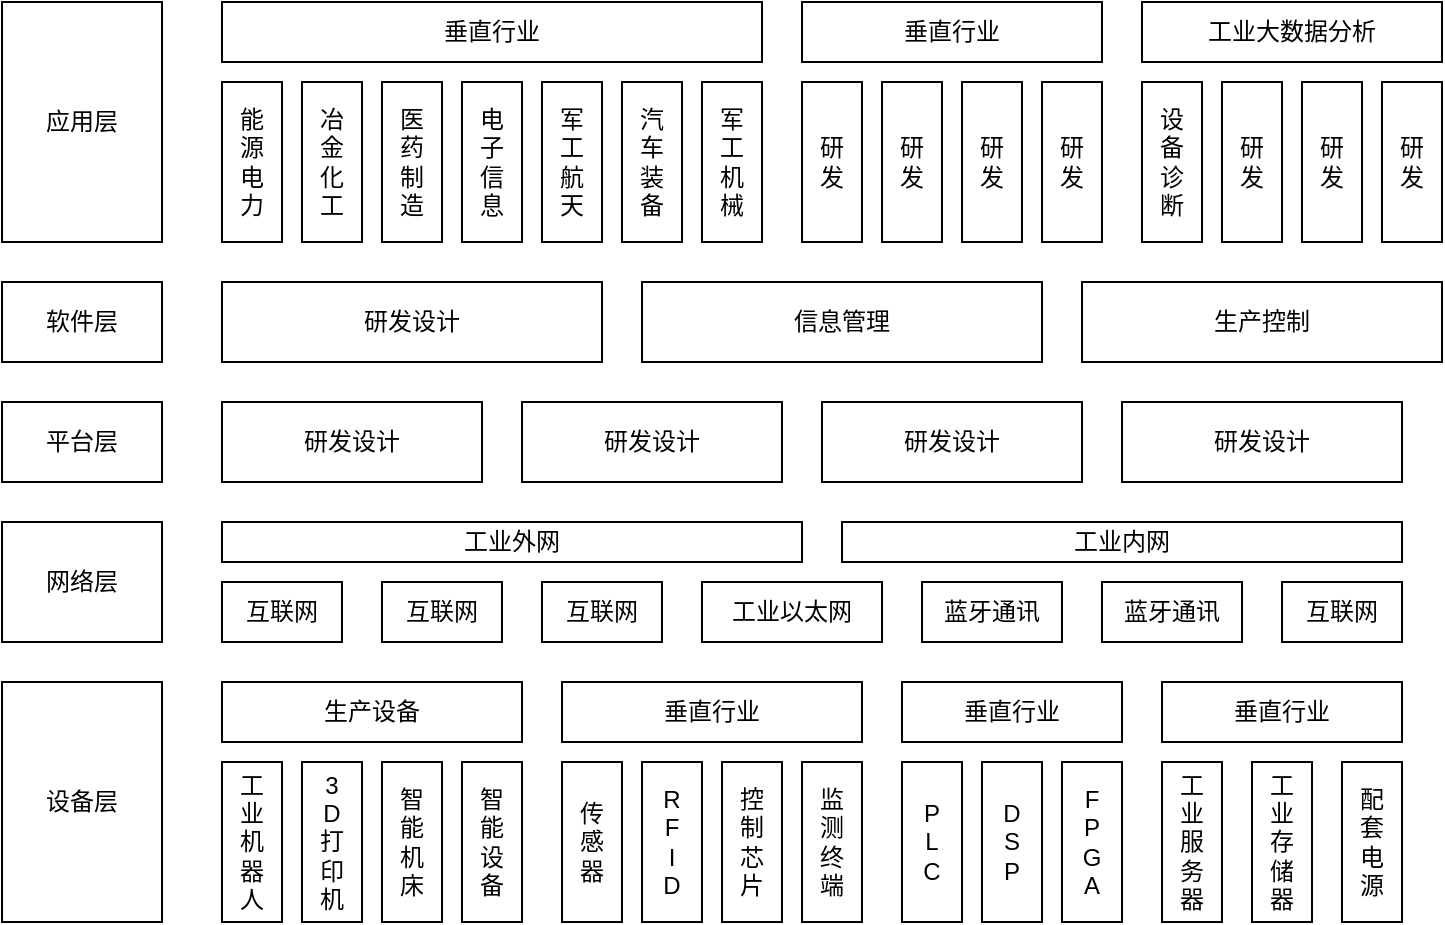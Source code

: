 <mxfile version="15.4.3" type="github">
  <diagram id="yiBgiRCkKJPcv2Lnv_mv" name="Page-1">
    <mxGraphModel dx="920" dy="558" grid="1" gridSize="10" guides="1" tooltips="1" connect="1" arrows="1" fold="1" page="1" pageScale="1" pageWidth="850" pageHeight="1100" math="0" shadow="0">
      <root>
        <mxCell id="0" />
        <mxCell id="1" parent="0" />
        <mxCell id="rwNXe6uteSH2ScPEwT7D-1" value="应用层" style="rounded=0;whiteSpace=wrap;html=1;" vertex="1" parent="1">
          <mxGeometry x="120" y="80" width="80" height="120" as="geometry" />
        </mxCell>
        <mxCell id="rwNXe6uteSH2ScPEwT7D-2" value="垂直行业" style="rounded=0;whiteSpace=wrap;html=1;" vertex="1" parent="1">
          <mxGeometry x="230" y="80" width="270" height="30" as="geometry" />
        </mxCell>
        <mxCell id="rwNXe6uteSH2ScPEwT7D-3" value="垂直行业" style="rounded=0;whiteSpace=wrap;html=1;" vertex="1" parent="1">
          <mxGeometry x="520" y="80" width="150" height="30" as="geometry" />
        </mxCell>
        <mxCell id="rwNXe6uteSH2ScPEwT7D-5" value="能&lt;br&gt;源&lt;br&gt;电&lt;br&gt;力" style="rounded=0;whiteSpace=wrap;html=1;" vertex="1" parent="1">
          <mxGeometry x="230" y="120" width="30" height="80" as="geometry" />
        </mxCell>
        <mxCell id="rwNXe6uteSH2ScPEwT7D-6" value="冶&lt;br&gt;金&lt;br&gt;化&lt;br&gt;工" style="rounded=0;whiteSpace=wrap;html=1;" vertex="1" parent="1">
          <mxGeometry x="270" y="120" width="30" height="80" as="geometry" />
        </mxCell>
        <mxCell id="rwNXe6uteSH2ScPEwT7D-7" value="医&lt;br&gt;药&lt;br&gt;制&lt;br&gt;造" style="rounded=0;whiteSpace=wrap;html=1;" vertex="1" parent="1">
          <mxGeometry x="310" y="120" width="30" height="80" as="geometry" />
        </mxCell>
        <mxCell id="rwNXe6uteSH2ScPEwT7D-8" value="电&lt;br&gt;子&lt;br&gt;信&lt;br&gt;息" style="rounded=0;whiteSpace=wrap;html=1;" vertex="1" parent="1">
          <mxGeometry x="350" y="120" width="30" height="80" as="geometry" />
        </mxCell>
        <mxCell id="rwNXe6uteSH2ScPEwT7D-9" value="军&lt;br&gt;工&lt;br&gt;航&lt;br&gt;天" style="rounded=0;whiteSpace=wrap;html=1;" vertex="1" parent="1">
          <mxGeometry x="390" y="120" width="30" height="80" as="geometry" />
        </mxCell>
        <mxCell id="rwNXe6uteSH2ScPEwT7D-10" value="汽&lt;br&gt;车&lt;br&gt;装&lt;br&gt;备" style="rounded=0;whiteSpace=wrap;html=1;" vertex="1" parent="1">
          <mxGeometry x="430" y="120" width="30" height="80" as="geometry" />
        </mxCell>
        <mxCell id="rwNXe6uteSH2ScPEwT7D-11" value="研&lt;br&gt;发" style="rounded=0;whiteSpace=wrap;html=1;" vertex="1" parent="1">
          <mxGeometry x="520" y="120" width="30" height="80" as="geometry" />
        </mxCell>
        <mxCell id="rwNXe6uteSH2ScPEwT7D-12" value="研&lt;br&gt;发" style="rounded=0;whiteSpace=wrap;html=1;" vertex="1" parent="1">
          <mxGeometry x="560" y="120" width="30" height="80" as="geometry" />
        </mxCell>
        <mxCell id="rwNXe6uteSH2ScPEwT7D-13" value="研&lt;br&gt;发" style="rounded=0;whiteSpace=wrap;html=1;" vertex="1" parent="1">
          <mxGeometry x="600" y="120" width="30" height="80" as="geometry" />
        </mxCell>
        <mxCell id="rwNXe6uteSH2ScPEwT7D-14" value="研&lt;br&gt;发" style="rounded=0;whiteSpace=wrap;html=1;" vertex="1" parent="1">
          <mxGeometry x="640" y="120" width="30" height="80" as="geometry" />
        </mxCell>
        <mxCell id="rwNXe6uteSH2ScPEwT7D-17" value="工业大数据分析" style="rounded=0;whiteSpace=wrap;html=1;" vertex="1" parent="1">
          <mxGeometry x="690" y="80" width="150" height="30" as="geometry" />
        </mxCell>
        <mxCell id="rwNXe6uteSH2ScPEwT7D-18" value="设&lt;br&gt;备&lt;br&gt;诊&lt;br&gt;断" style="rounded=0;whiteSpace=wrap;html=1;" vertex="1" parent="1">
          <mxGeometry x="690" y="120" width="30" height="80" as="geometry" />
        </mxCell>
        <mxCell id="rwNXe6uteSH2ScPEwT7D-19" value="研&lt;br&gt;发" style="rounded=0;whiteSpace=wrap;html=1;" vertex="1" parent="1">
          <mxGeometry x="730" y="120" width="30" height="80" as="geometry" />
        </mxCell>
        <mxCell id="rwNXe6uteSH2ScPEwT7D-20" value="研&lt;br&gt;发" style="rounded=0;whiteSpace=wrap;html=1;" vertex="1" parent="1">
          <mxGeometry x="770" y="120" width="30" height="80" as="geometry" />
        </mxCell>
        <mxCell id="rwNXe6uteSH2ScPEwT7D-21" value="研&lt;br&gt;发" style="rounded=0;whiteSpace=wrap;html=1;" vertex="1" parent="1">
          <mxGeometry x="810" y="120" width="30" height="80" as="geometry" />
        </mxCell>
        <mxCell id="rwNXe6uteSH2ScPEwT7D-22" value="软件层" style="rounded=0;whiteSpace=wrap;html=1;" vertex="1" parent="1">
          <mxGeometry x="120" y="220" width="80" height="40" as="geometry" />
        </mxCell>
        <mxCell id="rwNXe6uteSH2ScPEwT7D-23" style="edgeStyle=orthogonalEdgeStyle;rounded=0;orthogonalLoop=1;jettySize=auto;html=1;exitX=0.5;exitY=1;exitDx=0;exitDy=0;" edge="1" parent="1" source="rwNXe6uteSH2ScPEwT7D-22" target="rwNXe6uteSH2ScPEwT7D-22">
          <mxGeometry relative="1" as="geometry" />
        </mxCell>
        <mxCell id="rwNXe6uteSH2ScPEwT7D-24" value="研发设计" style="rounded=0;whiteSpace=wrap;html=1;" vertex="1" parent="1">
          <mxGeometry x="230" y="220" width="190" height="40" as="geometry" />
        </mxCell>
        <mxCell id="rwNXe6uteSH2ScPEwT7D-25" value="信息管理" style="rounded=0;whiteSpace=wrap;html=1;" vertex="1" parent="1">
          <mxGeometry x="440" y="220" width="200" height="40" as="geometry" />
        </mxCell>
        <mxCell id="rwNXe6uteSH2ScPEwT7D-26" value="生产控制" style="rounded=0;whiteSpace=wrap;html=1;" vertex="1" parent="1">
          <mxGeometry x="660" y="220" width="180" height="40" as="geometry" />
        </mxCell>
        <mxCell id="rwNXe6uteSH2ScPEwT7D-30" value="平台层" style="rounded=0;whiteSpace=wrap;html=1;" vertex="1" parent="1">
          <mxGeometry x="120" y="280" width="80" height="40" as="geometry" />
        </mxCell>
        <mxCell id="rwNXe6uteSH2ScPEwT7D-31" style="edgeStyle=orthogonalEdgeStyle;rounded=0;orthogonalLoop=1;jettySize=auto;html=1;exitX=0.5;exitY=1;exitDx=0;exitDy=0;" edge="1" parent="1" source="rwNXe6uteSH2ScPEwT7D-30" target="rwNXe6uteSH2ScPEwT7D-30">
          <mxGeometry relative="1" as="geometry" />
        </mxCell>
        <mxCell id="rwNXe6uteSH2ScPEwT7D-32" value="研发设计" style="rounded=0;whiteSpace=wrap;html=1;" vertex="1" parent="1">
          <mxGeometry x="230" y="280" width="130" height="40" as="geometry" />
        </mxCell>
        <mxCell id="rwNXe6uteSH2ScPEwT7D-38" value="研发设计" style="rounded=0;whiteSpace=wrap;html=1;" vertex="1" parent="1">
          <mxGeometry x="380" y="280" width="130" height="40" as="geometry" />
        </mxCell>
        <mxCell id="rwNXe6uteSH2ScPEwT7D-39" value="研发设计" style="rounded=0;whiteSpace=wrap;html=1;" vertex="1" parent="1">
          <mxGeometry x="530" y="280" width="130" height="40" as="geometry" />
        </mxCell>
        <mxCell id="rwNXe6uteSH2ScPEwT7D-40" value="研发设计" style="rounded=0;whiteSpace=wrap;html=1;" vertex="1" parent="1">
          <mxGeometry x="680" y="280" width="140" height="40" as="geometry" />
        </mxCell>
        <mxCell id="rwNXe6uteSH2ScPEwT7D-41" value="网络层" style="rounded=0;whiteSpace=wrap;html=1;" vertex="1" parent="1">
          <mxGeometry x="120" y="340" width="80" height="60" as="geometry" />
        </mxCell>
        <mxCell id="rwNXe6uteSH2ScPEwT7D-42" value="工业外网" style="rounded=0;whiteSpace=wrap;html=1;" vertex="1" parent="1">
          <mxGeometry x="230" y="340" width="290" height="20" as="geometry" />
        </mxCell>
        <mxCell id="rwNXe6uteSH2ScPEwT7D-43" value="工业内网" style="rounded=0;whiteSpace=wrap;html=1;" vertex="1" parent="1">
          <mxGeometry x="540" y="340" width="280" height="20" as="geometry" />
        </mxCell>
        <mxCell id="rwNXe6uteSH2ScPEwT7D-44" value="互联网" style="rounded=0;whiteSpace=wrap;html=1;" vertex="1" parent="1">
          <mxGeometry x="230" y="370" width="60" height="30" as="geometry" />
        </mxCell>
        <mxCell id="rwNXe6uteSH2ScPEwT7D-45" value="互联网" style="rounded=0;whiteSpace=wrap;html=1;" vertex="1" parent="1">
          <mxGeometry x="310" y="370" width="60" height="30" as="geometry" />
        </mxCell>
        <mxCell id="rwNXe6uteSH2ScPEwT7D-46" value="互联网" style="rounded=0;whiteSpace=wrap;html=1;" vertex="1" parent="1">
          <mxGeometry x="390" y="370" width="60" height="30" as="geometry" />
        </mxCell>
        <mxCell id="rwNXe6uteSH2ScPEwT7D-48" value="互联网" style="rounded=0;whiteSpace=wrap;html=1;" vertex="1" parent="1">
          <mxGeometry x="760" y="370" width="60" height="30" as="geometry" />
        </mxCell>
        <mxCell id="rwNXe6uteSH2ScPEwT7D-49" value="蓝牙通讯" style="rounded=0;whiteSpace=wrap;html=1;" vertex="1" parent="1">
          <mxGeometry x="670" y="370" width="70" height="30" as="geometry" />
        </mxCell>
        <mxCell id="rwNXe6uteSH2ScPEwT7D-51" value="蓝牙通讯" style="rounded=0;whiteSpace=wrap;html=1;" vertex="1" parent="1">
          <mxGeometry x="580" y="370" width="70" height="30" as="geometry" />
        </mxCell>
        <mxCell id="rwNXe6uteSH2ScPEwT7D-52" value="工业以太网" style="rounded=0;whiteSpace=wrap;html=1;" vertex="1" parent="1">
          <mxGeometry x="470" y="370" width="90" height="30" as="geometry" />
        </mxCell>
        <mxCell id="rwNXe6uteSH2ScPEwT7D-53" value="设备层" style="rounded=0;whiteSpace=wrap;html=1;" vertex="1" parent="1">
          <mxGeometry x="120" y="420" width="80" height="120" as="geometry" />
        </mxCell>
        <mxCell id="rwNXe6uteSH2ScPEwT7D-54" value="生产设备" style="rounded=0;whiteSpace=wrap;html=1;" vertex="1" parent="1">
          <mxGeometry x="230" y="420" width="150" height="30" as="geometry" />
        </mxCell>
        <mxCell id="rwNXe6uteSH2ScPEwT7D-56" value="工&lt;br&gt;业&lt;br&gt;机&lt;br&gt;器&lt;br&gt;人" style="rounded=0;whiteSpace=wrap;html=1;" vertex="1" parent="1">
          <mxGeometry x="230" y="460" width="30" height="80" as="geometry" />
        </mxCell>
        <mxCell id="rwNXe6uteSH2ScPEwT7D-57" value="3&lt;br&gt;D&lt;br&gt;打&lt;br&gt;印&lt;br&gt;机" style="rounded=0;whiteSpace=wrap;html=1;" vertex="1" parent="1">
          <mxGeometry x="270" y="460" width="30" height="80" as="geometry" />
        </mxCell>
        <mxCell id="rwNXe6uteSH2ScPEwT7D-58" value="智&lt;br&gt;能&lt;br&gt;机&lt;br&gt;床" style="rounded=0;whiteSpace=wrap;html=1;" vertex="1" parent="1">
          <mxGeometry x="310" y="460" width="30" height="80" as="geometry" />
        </mxCell>
        <mxCell id="rwNXe6uteSH2ScPEwT7D-59" value="智&lt;br&gt;能&lt;br&gt;设&lt;br&gt;备" style="rounded=0;whiteSpace=wrap;html=1;" vertex="1" parent="1">
          <mxGeometry x="350" y="460" width="30" height="80" as="geometry" />
        </mxCell>
        <mxCell id="rwNXe6uteSH2ScPEwT7D-60" value="传&lt;br&gt;感&lt;br&gt;器" style="rounded=0;whiteSpace=wrap;html=1;" vertex="1" parent="1">
          <mxGeometry x="400" y="460" width="30" height="80" as="geometry" />
        </mxCell>
        <mxCell id="rwNXe6uteSH2ScPEwT7D-61" value="R&lt;br&gt;F&lt;br&gt;I&lt;br&gt;D" style="rounded=0;whiteSpace=wrap;html=1;" vertex="1" parent="1">
          <mxGeometry x="440" y="460" width="30" height="80" as="geometry" />
        </mxCell>
        <mxCell id="rwNXe6uteSH2ScPEwT7D-62" value="控&lt;br&gt;制&lt;br&gt;芯&lt;br&gt;片" style="rounded=0;whiteSpace=wrap;html=1;" vertex="1" parent="1">
          <mxGeometry x="480" y="460" width="30" height="80" as="geometry" />
        </mxCell>
        <mxCell id="rwNXe6uteSH2ScPEwT7D-63" value="监&lt;br&gt;测&lt;br&gt;终&lt;br&gt;端" style="rounded=0;whiteSpace=wrap;html=1;" vertex="1" parent="1">
          <mxGeometry x="520" y="460" width="30" height="80" as="geometry" />
        </mxCell>
        <mxCell id="rwNXe6uteSH2ScPEwT7D-64" value="P&lt;br&gt;L&lt;br&gt;C" style="rounded=0;whiteSpace=wrap;html=1;" vertex="1" parent="1">
          <mxGeometry x="570" y="460" width="30" height="80" as="geometry" />
        </mxCell>
        <mxCell id="rwNXe6uteSH2ScPEwT7D-65" value="D&lt;br&gt;S&lt;br&gt;P" style="rounded=0;whiteSpace=wrap;html=1;" vertex="1" parent="1">
          <mxGeometry x="610" y="460" width="30" height="80" as="geometry" />
        </mxCell>
        <mxCell id="rwNXe6uteSH2ScPEwT7D-67" value="F&lt;br&gt;P&lt;br&gt;G&lt;br&gt;A" style="rounded=0;whiteSpace=wrap;html=1;" vertex="1" parent="1">
          <mxGeometry x="650" y="460" width="30" height="80" as="geometry" />
        </mxCell>
        <mxCell id="rwNXe6uteSH2ScPEwT7D-68" value="工&lt;br&gt;业&lt;br&gt;服&lt;br&gt;务&lt;br&gt;器" style="rounded=0;whiteSpace=wrap;html=1;" vertex="1" parent="1">
          <mxGeometry x="700" y="460" width="30" height="80" as="geometry" />
        </mxCell>
        <mxCell id="rwNXe6uteSH2ScPEwT7D-69" value="工&lt;br&gt;业&lt;br&gt;存&lt;br&gt;储&lt;br&gt;器" style="rounded=0;whiteSpace=wrap;html=1;" vertex="1" parent="1">
          <mxGeometry x="745" y="460" width="30" height="80" as="geometry" />
        </mxCell>
        <mxCell id="rwNXe6uteSH2ScPEwT7D-70" value="配&lt;br&gt;套&lt;br&gt;电&lt;br&gt;源" style="rounded=0;whiteSpace=wrap;html=1;" vertex="1" parent="1">
          <mxGeometry x="790" y="460" width="30" height="80" as="geometry" />
        </mxCell>
        <mxCell id="rwNXe6uteSH2ScPEwT7D-75" value="垂直行业" style="rounded=0;whiteSpace=wrap;html=1;" vertex="1" parent="1">
          <mxGeometry x="400" y="420" width="150" height="30" as="geometry" />
        </mxCell>
        <mxCell id="rwNXe6uteSH2ScPEwT7D-76" value="垂直行业" style="rounded=0;whiteSpace=wrap;html=1;" vertex="1" parent="1">
          <mxGeometry x="570" y="420" width="110" height="30" as="geometry" />
        </mxCell>
        <mxCell id="rwNXe6uteSH2ScPEwT7D-77" value="垂直行业" style="rounded=0;whiteSpace=wrap;html=1;" vertex="1" parent="1">
          <mxGeometry x="700" y="420" width="120" height="30" as="geometry" />
        </mxCell>
        <mxCell id="rwNXe6uteSH2ScPEwT7D-81" value="军&lt;br&gt;工&lt;br&gt;机&lt;br&gt;械" style="rounded=0;whiteSpace=wrap;html=1;" vertex="1" parent="1">
          <mxGeometry x="470" y="120" width="30" height="80" as="geometry" />
        </mxCell>
      </root>
    </mxGraphModel>
  </diagram>
</mxfile>
